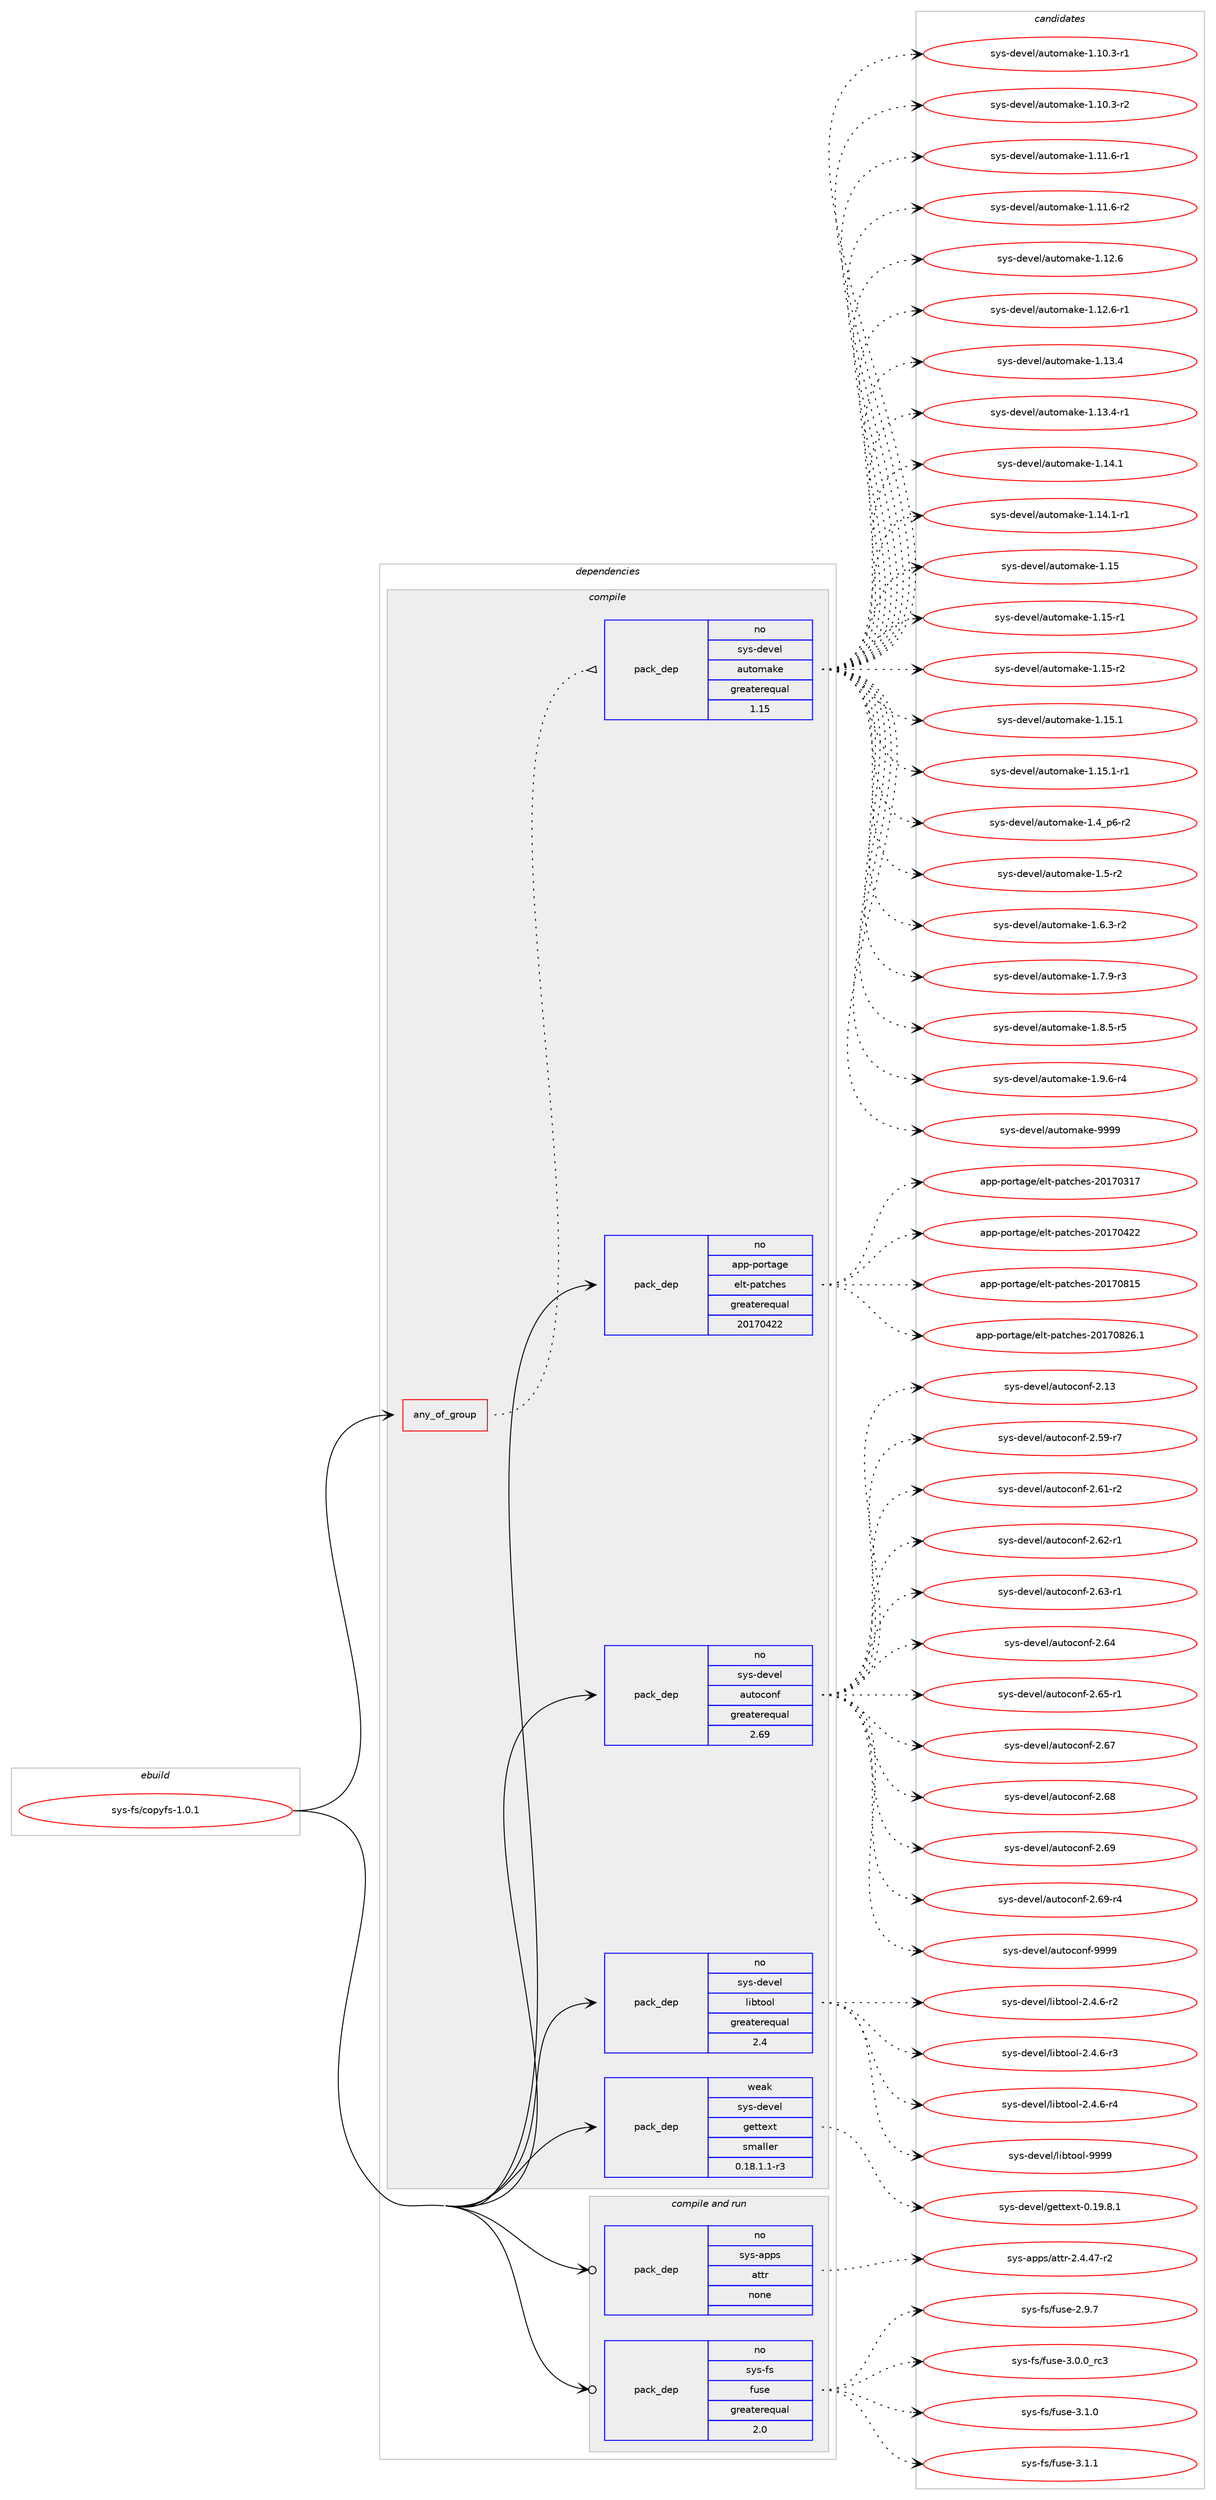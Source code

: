 digraph prolog {

# *************
# Graph options
# *************

newrank=true;
concentrate=true;
compound=true;
graph [rankdir=LR,fontname=Helvetica,fontsize=10,ranksep=1.5];#, ranksep=2.5, nodesep=0.2];
edge  [arrowhead=vee];
node  [fontname=Helvetica,fontsize=10];

# **********
# The ebuild
# **********

subgraph cluster_leftcol {
color=gray;
rank=same;
label=<<i>ebuild</i>>;
id [label="sys-fs/copyfs-1.0.1", color=red, width=4, href="../sys-fs/copyfs-1.0.1.svg"];
}

# ****************
# The dependencies
# ****************

subgraph cluster_midcol {
color=gray;
label=<<i>dependencies</i>>;
subgraph cluster_compile {
fillcolor="#eeeeee";
style=filled;
label=<<i>compile</i>>;
subgraph any8206 {
dependency487499 [label=<<TABLE BORDER="0" CELLBORDER="1" CELLSPACING="0" CELLPADDING="4"><TR><TD CELLPADDING="10">any_of_group</TD></TR></TABLE>>, shape=none, color=red];subgraph pack362276 {
dependency487500 [label=<<TABLE BORDER="0" CELLBORDER="1" CELLSPACING="0" CELLPADDING="4" WIDTH="220"><TR><TD ROWSPAN="6" CELLPADDING="30">pack_dep</TD></TR><TR><TD WIDTH="110">no</TD></TR><TR><TD>sys-devel</TD></TR><TR><TD>automake</TD></TR><TR><TD>greaterequal</TD></TR><TR><TD>1.15</TD></TR></TABLE>>, shape=none, color=blue];
}
dependency487499:e -> dependency487500:w [weight=20,style="dotted",arrowhead="oinv"];
}
id:e -> dependency487499:w [weight=20,style="solid",arrowhead="vee"];
subgraph pack362277 {
dependency487501 [label=<<TABLE BORDER="0" CELLBORDER="1" CELLSPACING="0" CELLPADDING="4" WIDTH="220"><TR><TD ROWSPAN="6" CELLPADDING="30">pack_dep</TD></TR><TR><TD WIDTH="110">no</TD></TR><TR><TD>app-portage</TD></TR><TR><TD>elt-patches</TD></TR><TR><TD>greaterequal</TD></TR><TR><TD>20170422</TD></TR></TABLE>>, shape=none, color=blue];
}
id:e -> dependency487501:w [weight=20,style="solid",arrowhead="vee"];
subgraph pack362278 {
dependency487502 [label=<<TABLE BORDER="0" CELLBORDER="1" CELLSPACING="0" CELLPADDING="4" WIDTH="220"><TR><TD ROWSPAN="6" CELLPADDING="30">pack_dep</TD></TR><TR><TD WIDTH="110">no</TD></TR><TR><TD>sys-devel</TD></TR><TR><TD>autoconf</TD></TR><TR><TD>greaterequal</TD></TR><TR><TD>2.69</TD></TR></TABLE>>, shape=none, color=blue];
}
id:e -> dependency487502:w [weight=20,style="solid",arrowhead="vee"];
subgraph pack362279 {
dependency487503 [label=<<TABLE BORDER="0" CELLBORDER="1" CELLSPACING="0" CELLPADDING="4" WIDTH="220"><TR><TD ROWSPAN="6" CELLPADDING="30">pack_dep</TD></TR><TR><TD WIDTH="110">no</TD></TR><TR><TD>sys-devel</TD></TR><TR><TD>libtool</TD></TR><TR><TD>greaterequal</TD></TR><TR><TD>2.4</TD></TR></TABLE>>, shape=none, color=blue];
}
id:e -> dependency487503:w [weight=20,style="solid",arrowhead="vee"];
subgraph pack362280 {
dependency487504 [label=<<TABLE BORDER="0" CELLBORDER="1" CELLSPACING="0" CELLPADDING="4" WIDTH="220"><TR><TD ROWSPAN="6" CELLPADDING="30">pack_dep</TD></TR><TR><TD WIDTH="110">weak</TD></TR><TR><TD>sys-devel</TD></TR><TR><TD>gettext</TD></TR><TR><TD>smaller</TD></TR><TR><TD>0.18.1.1-r3</TD></TR></TABLE>>, shape=none, color=blue];
}
id:e -> dependency487504:w [weight=20,style="solid",arrowhead="vee"];
}
subgraph cluster_compileandrun {
fillcolor="#eeeeee";
style=filled;
label=<<i>compile and run</i>>;
subgraph pack362281 {
dependency487505 [label=<<TABLE BORDER="0" CELLBORDER="1" CELLSPACING="0" CELLPADDING="4" WIDTH="220"><TR><TD ROWSPAN="6" CELLPADDING="30">pack_dep</TD></TR><TR><TD WIDTH="110">no</TD></TR><TR><TD>sys-apps</TD></TR><TR><TD>attr</TD></TR><TR><TD>none</TD></TR><TR><TD></TD></TR></TABLE>>, shape=none, color=blue];
}
id:e -> dependency487505:w [weight=20,style="solid",arrowhead="odotvee"];
subgraph pack362282 {
dependency487506 [label=<<TABLE BORDER="0" CELLBORDER="1" CELLSPACING="0" CELLPADDING="4" WIDTH="220"><TR><TD ROWSPAN="6" CELLPADDING="30">pack_dep</TD></TR><TR><TD WIDTH="110">no</TD></TR><TR><TD>sys-fs</TD></TR><TR><TD>fuse</TD></TR><TR><TD>greaterequal</TD></TR><TR><TD>2.0</TD></TR></TABLE>>, shape=none, color=blue];
}
id:e -> dependency487506:w [weight=20,style="solid",arrowhead="odotvee"];
}
subgraph cluster_run {
fillcolor="#eeeeee";
style=filled;
label=<<i>run</i>>;
}
}

# **************
# The candidates
# **************

subgraph cluster_choices {
rank=same;
color=gray;
label=<<i>candidates</i>>;

subgraph choice362276 {
color=black;
nodesep=1;
choice11512111545100101118101108479711711611110997107101454946494846514511449 [label="sys-devel/automake-1.10.3-r1", color=red, width=4,href="../sys-devel/automake-1.10.3-r1.svg"];
choice11512111545100101118101108479711711611110997107101454946494846514511450 [label="sys-devel/automake-1.10.3-r2", color=red, width=4,href="../sys-devel/automake-1.10.3-r2.svg"];
choice11512111545100101118101108479711711611110997107101454946494946544511449 [label="sys-devel/automake-1.11.6-r1", color=red, width=4,href="../sys-devel/automake-1.11.6-r1.svg"];
choice11512111545100101118101108479711711611110997107101454946494946544511450 [label="sys-devel/automake-1.11.6-r2", color=red, width=4,href="../sys-devel/automake-1.11.6-r2.svg"];
choice1151211154510010111810110847971171161111099710710145494649504654 [label="sys-devel/automake-1.12.6", color=red, width=4,href="../sys-devel/automake-1.12.6.svg"];
choice11512111545100101118101108479711711611110997107101454946495046544511449 [label="sys-devel/automake-1.12.6-r1", color=red, width=4,href="../sys-devel/automake-1.12.6-r1.svg"];
choice1151211154510010111810110847971171161111099710710145494649514652 [label="sys-devel/automake-1.13.4", color=red, width=4,href="../sys-devel/automake-1.13.4.svg"];
choice11512111545100101118101108479711711611110997107101454946495146524511449 [label="sys-devel/automake-1.13.4-r1", color=red, width=4,href="../sys-devel/automake-1.13.4-r1.svg"];
choice1151211154510010111810110847971171161111099710710145494649524649 [label="sys-devel/automake-1.14.1", color=red, width=4,href="../sys-devel/automake-1.14.1.svg"];
choice11512111545100101118101108479711711611110997107101454946495246494511449 [label="sys-devel/automake-1.14.1-r1", color=red, width=4,href="../sys-devel/automake-1.14.1-r1.svg"];
choice115121115451001011181011084797117116111109971071014549464953 [label="sys-devel/automake-1.15", color=red, width=4,href="../sys-devel/automake-1.15.svg"];
choice1151211154510010111810110847971171161111099710710145494649534511449 [label="sys-devel/automake-1.15-r1", color=red, width=4,href="../sys-devel/automake-1.15-r1.svg"];
choice1151211154510010111810110847971171161111099710710145494649534511450 [label="sys-devel/automake-1.15-r2", color=red, width=4,href="../sys-devel/automake-1.15-r2.svg"];
choice1151211154510010111810110847971171161111099710710145494649534649 [label="sys-devel/automake-1.15.1", color=red, width=4,href="../sys-devel/automake-1.15.1.svg"];
choice11512111545100101118101108479711711611110997107101454946495346494511449 [label="sys-devel/automake-1.15.1-r1", color=red, width=4,href="../sys-devel/automake-1.15.1-r1.svg"];
choice115121115451001011181011084797117116111109971071014549465295112544511450 [label="sys-devel/automake-1.4_p6-r2", color=red, width=4,href="../sys-devel/automake-1.4_p6-r2.svg"];
choice11512111545100101118101108479711711611110997107101454946534511450 [label="sys-devel/automake-1.5-r2", color=red, width=4,href="../sys-devel/automake-1.5-r2.svg"];
choice115121115451001011181011084797117116111109971071014549465446514511450 [label="sys-devel/automake-1.6.3-r2", color=red, width=4,href="../sys-devel/automake-1.6.3-r2.svg"];
choice115121115451001011181011084797117116111109971071014549465546574511451 [label="sys-devel/automake-1.7.9-r3", color=red, width=4,href="../sys-devel/automake-1.7.9-r3.svg"];
choice115121115451001011181011084797117116111109971071014549465646534511453 [label="sys-devel/automake-1.8.5-r5", color=red, width=4,href="../sys-devel/automake-1.8.5-r5.svg"];
choice115121115451001011181011084797117116111109971071014549465746544511452 [label="sys-devel/automake-1.9.6-r4", color=red, width=4,href="../sys-devel/automake-1.9.6-r4.svg"];
choice115121115451001011181011084797117116111109971071014557575757 [label="sys-devel/automake-9999", color=red, width=4,href="../sys-devel/automake-9999.svg"];
dependency487500:e -> choice11512111545100101118101108479711711611110997107101454946494846514511449:w [style=dotted,weight="100"];
dependency487500:e -> choice11512111545100101118101108479711711611110997107101454946494846514511450:w [style=dotted,weight="100"];
dependency487500:e -> choice11512111545100101118101108479711711611110997107101454946494946544511449:w [style=dotted,weight="100"];
dependency487500:e -> choice11512111545100101118101108479711711611110997107101454946494946544511450:w [style=dotted,weight="100"];
dependency487500:e -> choice1151211154510010111810110847971171161111099710710145494649504654:w [style=dotted,weight="100"];
dependency487500:e -> choice11512111545100101118101108479711711611110997107101454946495046544511449:w [style=dotted,weight="100"];
dependency487500:e -> choice1151211154510010111810110847971171161111099710710145494649514652:w [style=dotted,weight="100"];
dependency487500:e -> choice11512111545100101118101108479711711611110997107101454946495146524511449:w [style=dotted,weight="100"];
dependency487500:e -> choice1151211154510010111810110847971171161111099710710145494649524649:w [style=dotted,weight="100"];
dependency487500:e -> choice11512111545100101118101108479711711611110997107101454946495246494511449:w [style=dotted,weight="100"];
dependency487500:e -> choice115121115451001011181011084797117116111109971071014549464953:w [style=dotted,weight="100"];
dependency487500:e -> choice1151211154510010111810110847971171161111099710710145494649534511449:w [style=dotted,weight="100"];
dependency487500:e -> choice1151211154510010111810110847971171161111099710710145494649534511450:w [style=dotted,weight="100"];
dependency487500:e -> choice1151211154510010111810110847971171161111099710710145494649534649:w [style=dotted,weight="100"];
dependency487500:e -> choice11512111545100101118101108479711711611110997107101454946495346494511449:w [style=dotted,weight="100"];
dependency487500:e -> choice115121115451001011181011084797117116111109971071014549465295112544511450:w [style=dotted,weight="100"];
dependency487500:e -> choice11512111545100101118101108479711711611110997107101454946534511450:w [style=dotted,weight="100"];
dependency487500:e -> choice115121115451001011181011084797117116111109971071014549465446514511450:w [style=dotted,weight="100"];
dependency487500:e -> choice115121115451001011181011084797117116111109971071014549465546574511451:w [style=dotted,weight="100"];
dependency487500:e -> choice115121115451001011181011084797117116111109971071014549465646534511453:w [style=dotted,weight="100"];
dependency487500:e -> choice115121115451001011181011084797117116111109971071014549465746544511452:w [style=dotted,weight="100"];
dependency487500:e -> choice115121115451001011181011084797117116111109971071014557575757:w [style=dotted,weight="100"];
}
subgraph choice362277 {
color=black;
nodesep=1;
choice97112112451121111141169710310147101108116451129711699104101115455048495548514955 [label="app-portage/elt-patches-20170317", color=red, width=4,href="../app-portage/elt-patches-20170317.svg"];
choice97112112451121111141169710310147101108116451129711699104101115455048495548525050 [label="app-portage/elt-patches-20170422", color=red, width=4,href="../app-portage/elt-patches-20170422.svg"];
choice97112112451121111141169710310147101108116451129711699104101115455048495548564953 [label="app-portage/elt-patches-20170815", color=red, width=4,href="../app-portage/elt-patches-20170815.svg"];
choice971121124511211111411697103101471011081164511297116991041011154550484955485650544649 [label="app-portage/elt-patches-20170826.1", color=red, width=4,href="../app-portage/elt-patches-20170826.1.svg"];
dependency487501:e -> choice97112112451121111141169710310147101108116451129711699104101115455048495548514955:w [style=dotted,weight="100"];
dependency487501:e -> choice97112112451121111141169710310147101108116451129711699104101115455048495548525050:w [style=dotted,weight="100"];
dependency487501:e -> choice97112112451121111141169710310147101108116451129711699104101115455048495548564953:w [style=dotted,weight="100"];
dependency487501:e -> choice971121124511211111411697103101471011081164511297116991041011154550484955485650544649:w [style=dotted,weight="100"];
}
subgraph choice362278 {
color=black;
nodesep=1;
choice115121115451001011181011084797117116111991111101024550464951 [label="sys-devel/autoconf-2.13", color=red, width=4,href="../sys-devel/autoconf-2.13.svg"];
choice1151211154510010111810110847971171161119911111010245504653574511455 [label="sys-devel/autoconf-2.59-r7", color=red, width=4,href="../sys-devel/autoconf-2.59-r7.svg"];
choice1151211154510010111810110847971171161119911111010245504654494511450 [label="sys-devel/autoconf-2.61-r2", color=red, width=4,href="../sys-devel/autoconf-2.61-r2.svg"];
choice1151211154510010111810110847971171161119911111010245504654504511449 [label="sys-devel/autoconf-2.62-r1", color=red, width=4,href="../sys-devel/autoconf-2.62-r1.svg"];
choice1151211154510010111810110847971171161119911111010245504654514511449 [label="sys-devel/autoconf-2.63-r1", color=red, width=4,href="../sys-devel/autoconf-2.63-r1.svg"];
choice115121115451001011181011084797117116111991111101024550465452 [label="sys-devel/autoconf-2.64", color=red, width=4,href="../sys-devel/autoconf-2.64.svg"];
choice1151211154510010111810110847971171161119911111010245504654534511449 [label="sys-devel/autoconf-2.65-r1", color=red, width=4,href="../sys-devel/autoconf-2.65-r1.svg"];
choice115121115451001011181011084797117116111991111101024550465455 [label="sys-devel/autoconf-2.67", color=red, width=4,href="../sys-devel/autoconf-2.67.svg"];
choice115121115451001011181011084797117116111991111101024550465456 [label="sys-devel/autoconf-2.68", color=red, width=4,href="../sys-devel/autoconf-2.68.svg"];
choice115121115451001011181011084797117116111991111101024550465457 [label="sys-devel/autoconf-2.69", color=red, width=4,href="../sys-devel/autoconf-2.69.svg"];
choice1151211154510010111810110847971171161119911111010245504654574511452 [label="sys-devel/autoconf-2.69-r4", color=red, width=4,href="../sys-devel/autoconf-2.69-r4.svg"];
choice115121115451001011181011084797117116111991111101024557575757 [label="sys-devel/autoconf-9999", color=red, width=4,href="../sys-devel/autoconf-9999.svg"];
dependency487502:e -> choice115121115451001011181011084797117116111991111101024550464951:w [style=dotted,weight="100"];
dependency487502:e -> choice1151211154510010111810110847971171161119911111010245504653574511455:w [style=dotted,weight="100"];
dependency487502:e -> choice1151211154510010111810110847971171161119911111010245504654494511450:w [style=dotted,weight="100"];
dependency487502:e -> choice1151211154510010111810110847971171161119911111010245504654504511449:w [style=dotted,weight="100"];
dependency487502:e -> choice1151211154510010111810110847971171161119911111010245504654514511449:w [style=dotted,weight="100"];
dependency487502:e -> choice115121115451001011181011084797117116111991111101024550465452:w [style=dotted,weight="100"];
dependency487502:e -> choice1151211154510010111810110847971171161119911111010245504654534511449:w [style=dotted,weight="100"];
dependency487502:e -> choice115121115451001011181011084797117116111991111101024550465455:w [style=dotted,weight="100"];
dependency487502:e -> choice115121115451001011181011084797117116111991111101024550465456:w [style=dotted,weight="100"];
dependency487502:e -> choice115121115451001011181011084797117116111991111101024550465457:w [style=dotted,weight="100"];
dependency487502:e -> choice1151211154510010111810110847971171161119911111010245504654574511452:w [style=dotted,weight="100"];
dependency487502:e -> choice115121115451001011181011084797117116111991111101024557575757:w [style=dotted,weight="100"];
}
subgraph choice362279 {
color=black;
nodesep=1;
choice1151211154510010111810110847108105981161111111084550465246544511450 [label="sys-devel/libtool-2.4.6-r2", color=red, width=4,href="../sys-devel/libtool-2.4.6-r2.svg"];
choice1151211154510010111810110847108105981161111111084550465246544511451 [label="sys-devel/libtool-2.4.6-r3", color=red, width=4,href="../sys-devel/libtool-2.4.6-r3.svg"];
choice1151211154510010111810110847108105981161111111084550465246544511452 [label="sys-devel/libtool-2.4.6-r4", color=red, width=4,href="../sys-devel/libtool-2.4.6-r4.svg"];
choice1151211154510010111810110847108105981161111111084557575757 [label="sys-devel/libtool-9999", color=red, width=4,href="../sys-devel/libtool-9999.svg"];
dependency487503:e -> choice1151211154510010111810110847108105981161111111084550465246544511450:w [style=dotted,weight="100"];
dependency487503:e -> choice1151211154510010111810110847108105981161111111084550465246544511451:w [style=dotted,weight="100"];
dependency487503:e -> choice1151211154510010111810110847108105981161111111084550465246544511452:w [style=dotted,weight="100"];
dependency487503:e -> choice1151211154510010111810110847108105981161111111084557575757:w [style=dotted,weight="100"];
}
subgraph choice362280 {
color=black;
nodesep=1;
choice1151211154510010111810110847103101116116101120116454846495746564649 [label="sys-devel/gettext-0.19.8.1", color=red, width=4,href="../sys-devel/gettext-0.19.8.1.svg"];
dependency487504:e -> choice1151211154510010111810110847103101116116101120116454846495746564649:w [style=dotted,weight="100"];
}
subgraph choice362281 {
color=black;
nodesep=1;
choice11512111545971121121154797116116114455046524652554511450 [label="sys-apps/attr-2.4.47-r2", color=red, width=4,href="../sys-apps/attr-2.4.47-r2.svg"];
dependency487505:e -> choice11512111545971121121154797116116114455046524652554511450:w [style=dotted,weight="100"];
}
subgraph choice362282 {
color=black;
nodesep=1;
choice1151211154510211547102117115101455046574655 [label="sys-fs/fuse-2.9.7", color=red, width=4,href="../sys-fs/fuse-2.9.7.svg"];
choice1151211154510211547102117115101455146484648951149951 [label="sys-fs/fuse-3.0.0_rc3", color=red, width=4,href="../sys-fs/fuse-3.0.0_rc3.svg"];
choice1151211154510211547102117115101455146494648 [label="sys-fs/fuse-3.1.0", color=red, width=4,href="../sys-fs/fuse-3.1.0.svg"];
choice1151211154510211547102117115101455146494649 [label="sys-fs/fuse-3.1.1", color=red, width=4,href="../sys-fs/fuse-3.1.1.svg"];
dependency487506:e -> choice1151211154510211547102117115101455046574655:w [style=dotted,weight="100"];
dependency487506:e -> choice1151211154510211547102117115101455146484648951149951:w [style=dotted,weight="100"];
dependency487506:e -> choice1151211154510211547102117115101455146494648:w [style=dotted,weight="100"];
dependency487506:e -> choice1151211154510211547102117115101455146494649:w [style=dotted,weight="100"];
}
}

}
